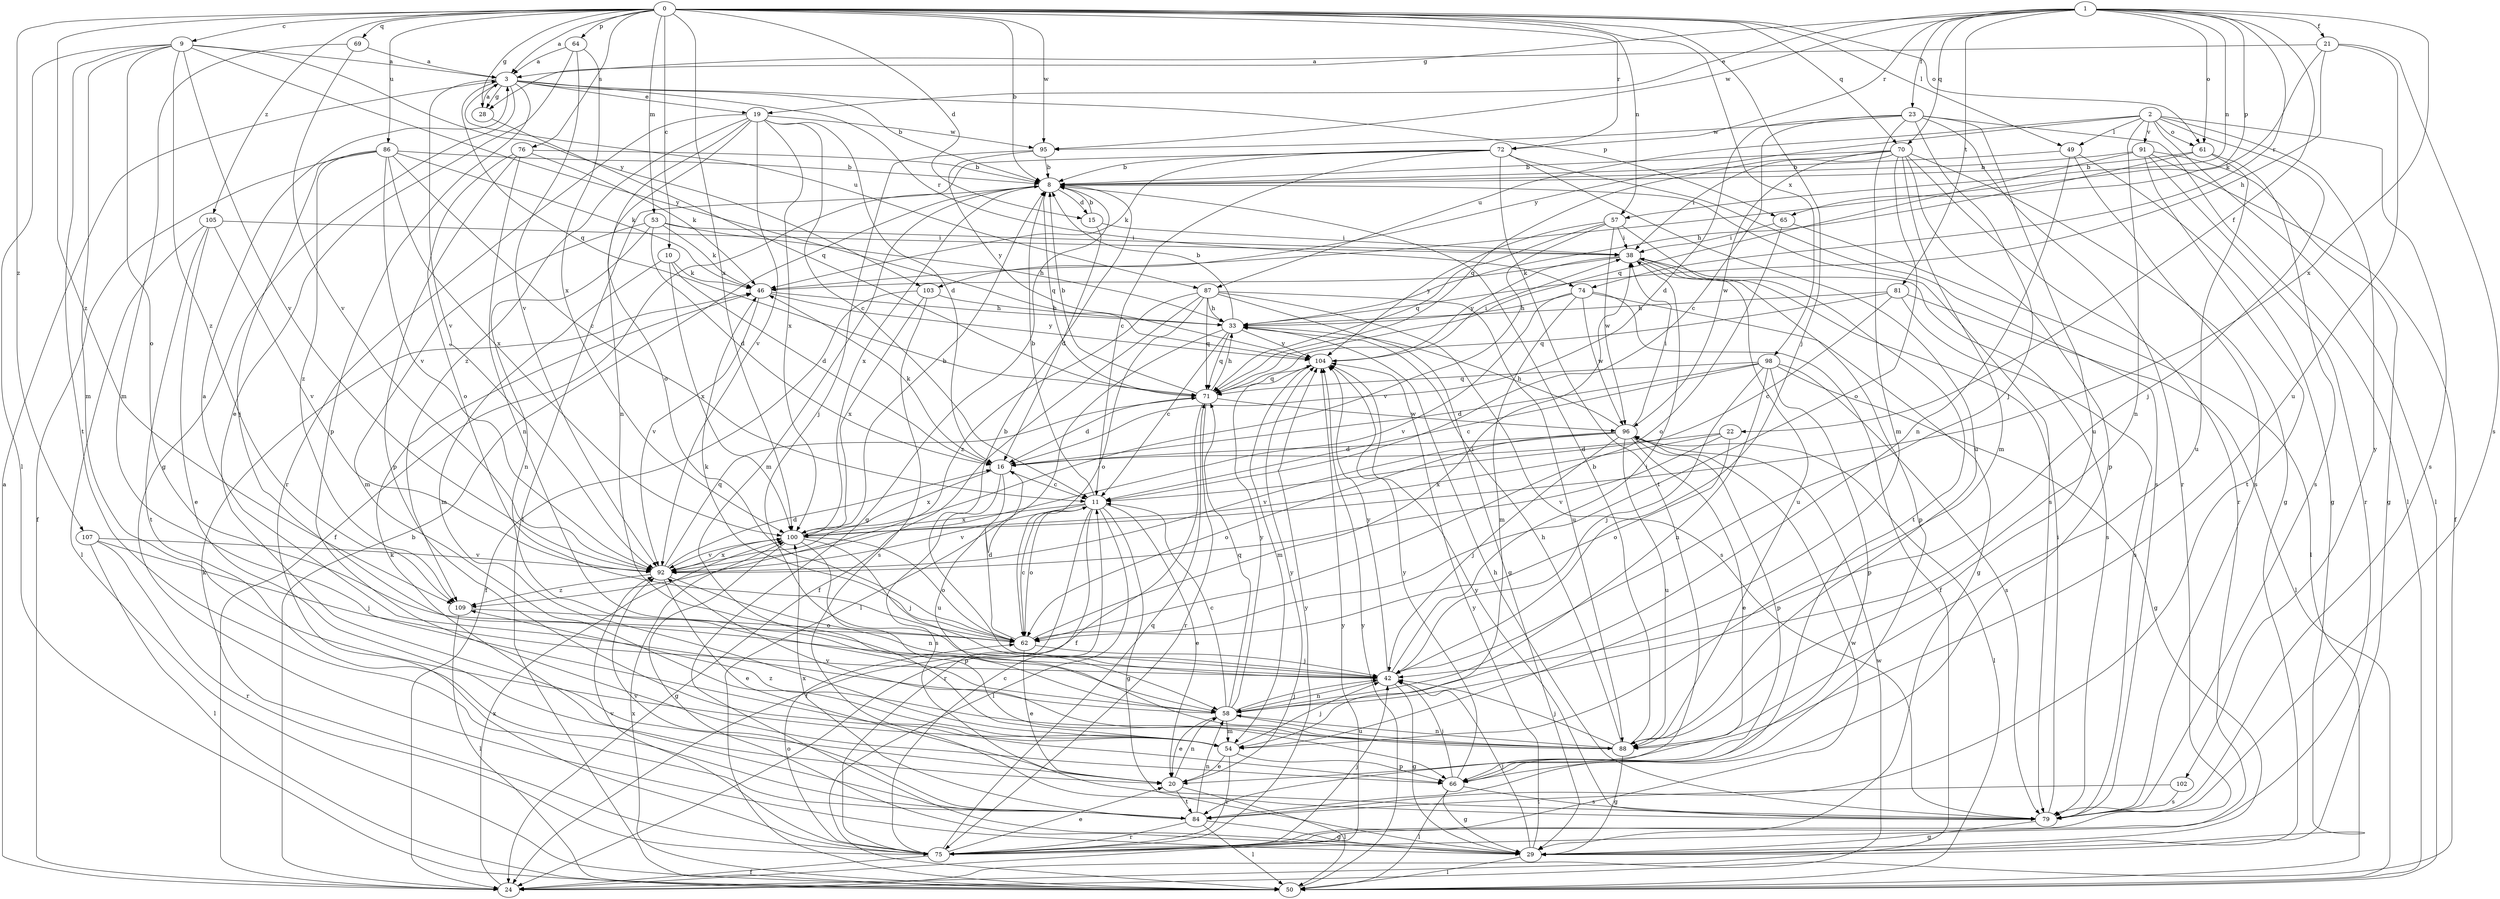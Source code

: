 strict digraph  {
0;
1;
2;
3;
8;
9;
10;
11;
15;
16;
19;
20;
21;
22;
23;
24;
28;
29;
33;
38;
42;
46;
49;
50;
53;
54;
57;
58;
61;
62;
64;
65;
66;
69;
70;
71;
72;
74;
75;
76;
79;
81;
84;
86;
87;
88;
91;
92;
95;
96;
98;
100;
102;
103;
104;
105;
107;
109;
0 -> 3  [label=a];
0 -> 8  [label=b];
0 -> 9  [label=c];
0 -> 10  [label=c];
0 -> 15  [label=d];
0 -> 28  [label=g];
0 -> 42  [label=j];
0 -> 49  [label=l];
0 -> 53  [label=m];
0 -> 57  [label=n];
0 -> 61  [label=o];
0 -> 64  [label=p];
0 -> 69  [label=q];
0 -> 70  [label=q];
0 -> 72  [label=r];
0 -> 76  [label=s];
0 -> 86  [label=u];
0 -> 95  [label=w];
0 -> 98  [label=x];
0 -> 100  [label=x];
0 -> 105  [label=z];
0 -> 107  [label=z];
0 -> 109  [label=z];
1 -> 19  [label=e];
1 -> 21  [label=f];
1 -> 22  [label=f];
1 -> 23  [label=f];
1 -> 28  [label=g];
1 -> 57  [label=n];
1 -> 61  [label=o];
1 -> 65  [label=p];
1 -> 70  [label=q];
1 -> 72  [label=r];
1 -> 74  [label=r];
1 -> 81  [label=t];
1 -> 95  [label=w];
1 -> 100  [label=x];
2 -> 42  [label=j];
2 -> 49  [label=l];
2 -> 50  [label=l];
2 -> 58  [label=n];
2 -> 61  [label=o];
2 -> 79  [label=s];
2 -> 87  [label=u];
2 -> 91  [label=v];
2 -> 102  [label=y];
2 -> 103  [label=y];
3 -> 8  [label=b];
3 -> 19  [label=e];
3 -> 28  [label=g];
3 -> 29  [label=g];
3 -> 65  [label=p];
3 -> 66  [label=p];
3 -> 71  [label=q];
3 -> 74  [label=r];
3 -> 87  [label=u];
3 -> 92  [label=v];
8 -> 15  [label=d];
8 -> 24  [label=f];
8 -> 29  [label=g];
8 -> 54  [label=m];
8 -> 71  [label=q];
8 -> 79  [label=s];
8 -> 100  [label=x];
9 -> 3  [label=a];
9 -> 50  [label=l];
9 -> 54  [label=m];
9 -> 62  [label=o];
9 -> 84  [label=t];
9 -> 92  [label=v];
9 -> 103  [label=y];
9 -> 104  [label=y];
9 -> 109  [label=z];
10 -> 16  [label=d];
10 -> 46  [label=k];
10 -> 54  [label=m];
10 -> 100  [label=x];
11 -> 8  [label=b];
11 -> 20  [label=e];
11 -> 24  [label=f];
11 -> 29  [label=g];
11 -> 50  [label=l];
11 -> 62  [label=o];
11 -> 75  [label=r];
11 -> 92  [label=v];
11 -> 100  [label=x];
15 -> 8  [label=b];
15 -> 16  [label=d];
15 -> 38  [label=i];
16 -> 11  [label=c];
16 -> 46  [label=k];
16 -> 79  [label=s];
16 -> 88  [label=u];
16 -> 100  [label=x];
19 -> 11  [label=c];
19 -> 16  [label=d];
19 -> 58  [label=n];
19 -> 62  [label=o];
19 -> 75  [label=r];
19 -> 92  [label=v];
19 -> 95  [label=w];
19 -> 100  [label=x];
19 -> 109  [label=z];
20 -> 50  [label=l];
20 -> 58  [label=n];
20 -> 84  [label=t];
20 -> 104  [label=y];
21 -> 3  [label=a];
21 -> 33  [label=h];
21 -> 46  [label=k];
21 -> 79  [label=s];
21 -> 88  [label=u];
22 -> 16  [label=d];
22 -> 62  [label=o];
22 -> 92  [label=v];
22 -> 100  [label=x];
23 -> 11  [label=c];
23 -> 16  [label=d];
23 -> 42  [label=j];
23 -> 50  [label=l];
23 -> 54  [label=m];
23 -> 75  [label=r];
23 -> 88  [label=u];
23 -> 95  [label=w];
24 -> 3  [label=a];
24 -> 8  [label=b];
24 -> 96  [label=w];
24 -> 100  [label=x];
24 -> 104  [label=y];
28 -> 3  [label=a];
28 -> 71  [label=q];
29 -> 42  [label=j];
29 -> 50  [label=l];
29 -> 104  [label=y];
33 -> 8  [label=b];
33 -> 11  [label=c];
33 -> 50  [label=l];
33 -> 71  [label=q];
33 -> 104  [label=y];
38 -> 46  [label=k];
38 -> 66  [label=p];
38 -> 79  [label=s];
38 -> 88  [label=u];
38 -> 104  [label=y];
42 -> 8  [label=b];
42 -> 29  [label=g];
42 -> 38  [label=i];
42 -> 58  [label=n];
42 -> 104  [label=y];
46 -> 33  [label=h];
46 -> 92  [label=v];
46 -> 104  [label=y];
49 -> 8  [label=b];
49 -> 29  [label=g];
49 -> 58  [label=n];
49 -> 79  [label=s];
50 -> 100  [label=x];
50 -> 104  [label=y];
53 -> 16  [label=d];
53 -> 33  [label=h];
53 -> 38  [label=i];
53 -> 46  [label=k];
53 -> 54  [label=m];
53 -> 58  [label=n];
54 -> 20  [label=e];
54 -> 42  [label=j];
54 -> 66  [label=p];
54 -> 75  [label=r];
57 -> 38  [label=i];
57 -> 71  [label=q];
57 -> 84  [label=t];
57 -> 92  [label=v];
57 -> 96  [label=w];
57 -> 104  [label=y];
58 -> 3  [label=a];
58 -> 11  [label=c];
58 -> 20  [label=e];
58 -> 42  [label=j];
58 -> 54  [label=m];
58 -> 71  [label=q];
58 -> 88  [label=u];
58 -> 104  [label=y];
61 -> 8  [label=b];
61 -> 33  [label=h];
61 -> 79  [label=s];
61 -> 88  [label=u];
62 -> 11  [label=c];
62 -> 16  [label=d];
62 -> 20  [label=e];
62 -> 38  [label=i];
62 -> 42  [label=j];
62 -> 46  [label=k];
64 -> 3  [label=a];
64 -> 20  [label=e];
64 -> 92  [label=v];
64 -> 100  [label=x];
65 -> 38  [label=i];
65 -> 50  [label=l];
65 -> 62  [label=o];
66 -> 29  [label=g];
66 -> 42  [label=j];
66 -> 50  [label=l];
66 -> 79  [label=s];
66 -> 104  [label=y];
69 -> 3  [label=a];
69 -> 54  [label=m];
69 -> 92  [label=v];
70 -> 8  [label=b];
70 -> 29  [label=g];
70 -> 38  [label=i];
70 -> 54  [label=m];
70 -> 62  [label=o];
70 -> 66  [label=p];
70 -> 71  [label=q];
70 -> 75  [label=r];
70 -> 96  [label=w];
71 -> 8  [label=b];
71 -> 16  [label=d];
71 -> 24  [label=f];
71 -> 33  [label=h];
71 -> 75  [label=r];
71 -> 96  [label=w];
72 -> 8  [label=b];
72 -> 11  [label=c];
72 -> 46  [label=k];
72 -> 50  [label=l];
72 -> 79  [label=s];
72 -> 84  [label=t];
72 -> 88  [label=u];
74 -> 24  [label=f];
74 -> 29  [label=g];
74 -> 33  [label=h];
74 -> 54  [label=m];
74 -> 92  [label=v];
74 -> 96  [label=w];
75 -> 11  [label=c];
75 -> 20  [label=e];
75 -> 24  [label=f];
75 -> 42  [label=j];
75 -> 46  [label=k];
75 -> 62  [label=o];
75 -> 71  [label=q];
75 -> 92  [label=v];
75 -> 96  [label=w];
75 -> 104  [label=y];
76 -> 8  [label=b];
76 -> 46  [label=k];
76 -> 58  [label=n];
76 -> 62  [label=o];
76 -> 66  [label=p];
79 -> 29  [label=g];
79 -> 33  [label=h];
79 -> 38  [label=i];
79 -> 104  [label=y];
81 -> 11  [label=c];
81 -> 33  [label=h];
81 -> 50  [label=l];
81 -> 71  [label=q];
81 -> 79  [label=s];
84 -> 29  [label=g];
84 -> 46  [label=k];
84 -> 50  [label=l];
84 -> 58  [label=n];
84 -> 75  [label=r];
84 -> 92  [label=v];
84 -> 100  [label=x];
86 -> 8  [label=b];
86 -> 11  [label=c];
86 -> 24  [label=f];
86 -> 42  [label=j];
86 -> 46  [label=k];
86 -> 92  [label=v];
86 -> 100  [label=x];
86 -> 109  [label=z];
87 -> 24  [label=f];
87 -> 29  [label=g];
87 -> 33  [label=h];
87 -> 62  [label=o];
87 -> 71  [label=q];
87 -> 79  [label=s];
87 -> 88  [label=u];
87 -> 109  [label=z];
88 -> 8  [label=b];
88 -> 29  [label=g];
88 -> 33  [label=h];
88 -> 42  [label=j];
88 -> 58  [label=n];
88 -> 92  [label=v];
88 -> 109  [label=z];
91 -> 8  [label=b];
91 -> 24  [label=f];
91 -> 29  [label=g];
91 -> 71  [label=q];
91 -> 75  [label=r];
91 -> 84  [label=t];
92 -> 16  [label=d];
92 -> 20  [label=e];
92 -> 58  [label=n];
92 -> 71  [label=q];
92 -> 100  [label=x];
92 -> 109  [label=z];
95 -> 8  [label=b];
95 -> 42  [label=j];
95 -> 104  [label=y];
96 -> 16  [label=d];
96 -> 20  [label=e];
96 -> 33  [label=h];
96 -> 38  [label=i];
96 -> 42  [label=j];
96 -> 50  [label=l];
96 -> 62  [label=o];
96 -> 66  [label=p];
96 -> 88  [label=u];
96 -> 92  [label=v];
98 -> 11  [label=c];
98 -> 16  [label=d];
98 -> 29  [label=g];
98 -> 42  [label=j];
98 -> 58  [label=n];
98 -> 66  [label=p];
98 -> 71  [label=q];
98 -> 79  [label=s];
100 -> 8  [label=b];
100 -> 29  [label=g];
100 -> 42  [label=j];
100 -> 62  [label=o];
100 -> 66  [label=p];
100 -> 92  [label=v];
102 -> 79  [label=s];
102 -> 84  [label=t];
103 -> 24  [label=f];
103 -> 33  [label=h];
103 -> 79  [label=s];
103 -> 100  [label=x];
104 -> 38  [label=i];
104 -> 54  [label=m];
104 -> 71  [label=q];
105 -> 20  [label=e];
105 -> 38  [label=i];
105 -> 50  [label=l];
105 -> 84  [label=t];
105 -> 92  [label=v];
107 -> 42  [label=j];
107 -> 50  [label=l];
107 -> 75  [label=r];
107 -> 92  [label=v];
109 -> 50  [label=l];
109 -> 62  [label=o];
}
